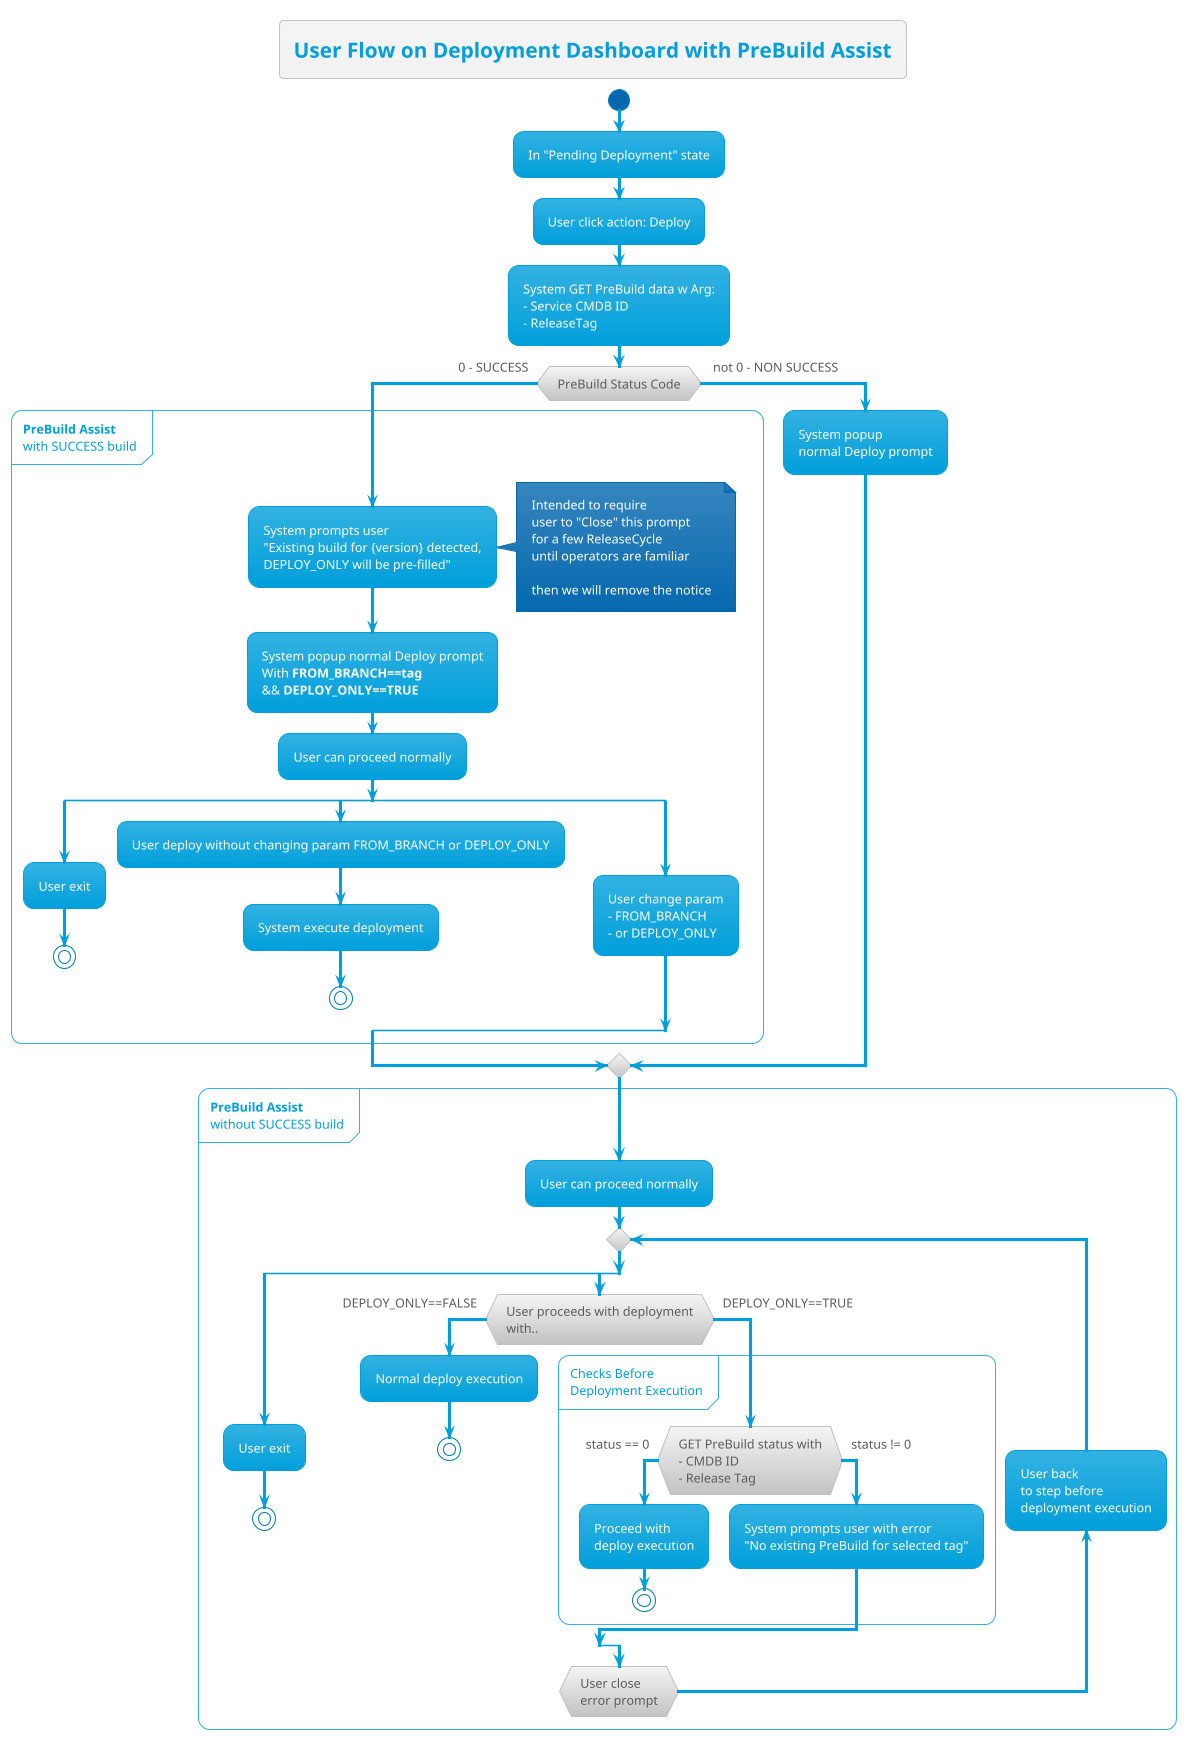 @startuml
!theme bluegray
skinparam FooterFontColor black

title User Flow on Deployment Dashboard with PreBuild Assist

start

:In "Pending Deployment" state;
:User click action: Deploy;
:System GET PreBuild data w Arg:\n- Service CMDB ID\n- ReleaseTag;


if (PreBuild Status Code) then (0 - SUCCESS)
    
    group **PreBuild Assist**\nwith SUCCESS build
        :System prompts user\n"Existing build for {version} detected,\nDEPLOY_ONLY will be pre-filled";
        note right
            Intended to require
            user to "Close" this prompt
            for a few ReleaseCycle
            until operators are familiar

            then we will remove the notice
        end note
        :System popup normal Deploy prompt\nWith **FROM_BRANCH==tag**\n&& **DEPLOY_ONLY==TRUE**;
        :User can proceed normally;
        split
            :User exit;
            stop
        split again
            :User deploy without changing param FROM_BRANCH or DEPLOY_ONLY;
            :System execute deployment;
            stop
        split again
            :User change param\n- FROM_BRANCH\n- or DEPLOY_ONLY;
        end split
    end group
else ( not 0 - NON SUCCESS)
    :System popup\nnormal Deploy prompt;
endif

group **PreBuild Assist**\nwithout SUCCESS build
        
    :User can proceed normally;
    repeat
        split
            :User exit;
            stop
        split again
            if (User proceeds with deployment\nwith..) then (DEPLOY_ONLY==FALSE)
                :Normal deploy execution;
                stop
            else (DEPLOY_ONLY==TRUE)
                group Checks Before\nDeployment Execution
                    if (GET PreBuild status with\n- CMDB ID\n- Release Tag) then (status == 0)
                        :Proceed with\ndeploy execution;
                        stop
                    else (status != 0)
                        :System prompts user with error\n"No existing PreBuild for selected tag";
                    endif
                end group
            endif
        end split
    backward :User back\nto step before\ndeployment execution;
    repeat while (User close\nerror prompt)
end group

kill

@enduml